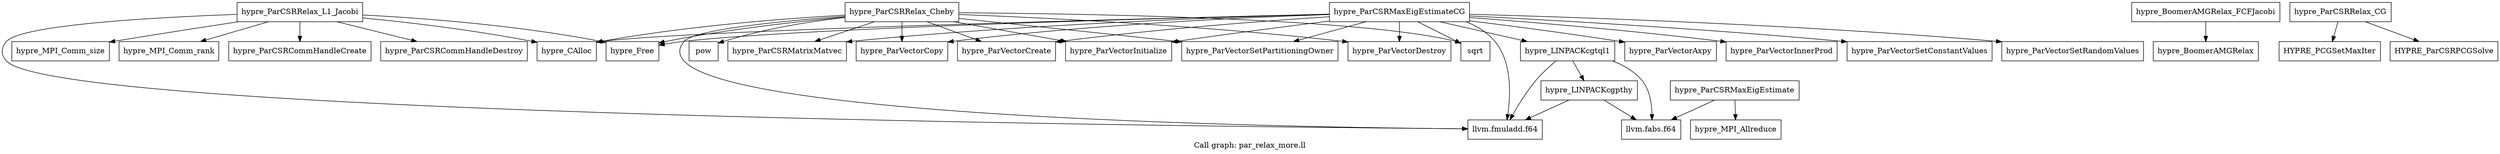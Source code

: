 digraph "Call graph: par_relax_more.ll" {
	label="Call graph: par_relax_more.ll";

	Node0x563942039f80 [shape=record,label="{hypre_ParCSRMaxEigEstimate}"];
	Node0x563942039f80 -> Node0x563942038190;
	Node0x563942039f80 -> Node0x563942034350;
	Node0x563942038190 [shape=record,label="{llvm.fabs.f64}"];
	Node0x563942034350 [shape=record,label="{hypre_MPI_Allreduce}"];
	Node0x563942033520 [shape=record,label="{hypre_ParCSRMaxEigEstimateCG}"];
	Node0x563942033520 -> Node0x56394202dc10;
	Node0x563942033520 -> Node0x56394202c370;
	Node0x563942033520 -> Node0x563941fcab00;
	Node0x563942033520 -> Node0x563941fc15a0;
	Node0x563942033520 -> Node0x563941fcedd0;
	Node0x563942033520 -> Node0x563941faf5a0;
	Node0x563942033520 -> Node0x563941fbb180;
	Node0x563942033520 -> Node0x563941faeff0;
	Node0x563942033520 -> Node0x563941fd3840;
	Node0x563942033520 -> Node0x563941fb9ec0;
	Node0x563942033520 -> Node0x563941fb77f0;
	Node0x563942033520 -> Node0x563941fbb200;
	Node0x563942033520 -> Node0x56394203a260;
	Node0x563942033520 -> Node0x563941faf060;
	Node0x563942033520 -> Node0x563942039fc0;
	Node0x56394202dc10 [shape=record,label="{hypre_ParVectorCreate}"];
	Node0x56394202c370 [shape=record,label="{hypre_ParVectorInitialize}"];
	Node0x563941fcab00 [shape=record,label="{hypre_ParVectorSetPartitioningOwner}"];
	Node0x563942039fc0 [shape=record,label="{hypre_CAlloc}"];
	Node0x563941faf060 [shape=record,label="{hypre_ParVectorSetRandomValues}"];
	Node0x563941faeff0 [shape=record,label="{sqrt}"];
	Node0x56394203a260 [shape=record,label="{hypre_ParVectorSetConstantValues}"];
	Node0x563941fd3840 [shape=record,label="{hypre_ParVectorInnerProd}"];
	Node0x563941fbb200 [shape=record,label="{hypre_ParVectorCopy}"];
	Node0x563941fb77f0 [shape=record,label="{llvm.fmuladd.f64}"];
	Node0x563941fb9ec0 [shape=record,label="{hypre_ParCSRMatrixMatvec}"];
	Node0x563941fbb180 [shape=record,label="{hypre_ParVectorAxpy}"];
	Node0x563941faf5a0 [shape=record,label="{hypre_LINPACKcgtql1}"];
	Node0x563941faf5a0 -> Node0x563942038190;
	Node0x563941faf5a0 -> Node0x563941fb77f0;
	Node0x563941faf5a0 -> Node0x563941fc2bd0;
	Node0x563941fcedd0 [shape=record,label="{hypre_Free}"];
	Node0x563941fc15a0 [shape=record,label="{hypre_ParVectorDestroy}"];
	Node0x563941fc3cc0 [shape=record,label="{hypre_ParCSRRelax_Cheby}"];
	Node0x563941fc3cc0 -> Node0x563941fb77f0;
	Node0x563941fc3cc0 -> Node0x563941fcedd0;
	Node0x563941fc3cc0 -> Node0x563941fc15a0;
	Node0x563941fc3cc0 -> Node0x563941fb9ec0;
	Node0x563941fc3cc0 -> Node0x563941fc53a0;
	Node0x563941fc3cc0 -> Node0x563941faeff0;
	Node0x563941fc3cc0 -> Node0x563941fcab00;
	Node0x563941fc3cc0 -> Node0x56394202c370;
	Node0x563941fc3cc0 -> Node0x56394202dc10;
	Node0x563941fc3cc0 -> Node0x563941fbb200;
	Node0x563941fc3cc0 -> Node0x563942039fc0;
	Node0x563941fc53a0 [shape=record,label="{pow}"];
	Node0x563941fc6590 [shape=record,label="{hypre_BoomerAMGRelax_FCFJacobi}"];
	Node0x563941fc6590 -> Node0x563941fd3530;
	Node0x563941fc9d80 [shape=record,label="{hypre_ParCSRRelax_CG}"];
	Node0x563941fc9d80 -> Node0x563941fcaa10;
	Node0x563941fc9d80 -> Node0x563941fcb1b0;
	Node0x563941fcaa10 [shape=record,label="{HYPRE_PCGSetMaxIter}"];
	Node0x563941fd3530 [shape=record,label="{hypre_BoomerAMGRelax}"];
	Node0x563941fcb1b0 [shape=record,label="{HYPRE_ParCSRPCGSolve}"];
	Node0x563941fc2bd0 [shape=record,label="{hypre_LINPACKcgpthy}"];
	Node0x563941fc2bd0 -> Node0x563942038190;
	Node0x563941fc2bd0 -> Node0x563941fb77f0;
	Node0x563941fcbce0 [shape=record,label="{hypre_ParCSRRelax_L1_Jacobi}"];
	Node0x563941fcbce0 -> Node0x563941fd04d0;
	Node0x563941fcbce0 -> Node0x563941fd3bd0;
	Node0x563941fcbce0 -> Node0x563942039fc0;
	Node0x563941fcbce0 -> Node0x563941fcedd0;
	Node0x563941fcbce0 -> Node0x563941fd4670;
	Node0x563941fcbce0 -> Node0x563941fd4b10;
	Node0x563941fcbce0 -> Node0x563941fb77f0;
	Node0x563941fd04d0 [shape=record,label="{hypre_MPI_Comm_size}"];
	Node0x563941fd3bd0 [shape=record,label="{hypre_MPI_Comm_rank}"];
	Node0x563941fd4670 [shape=record,label="{hypre_ParCSRCommHandleCreate}"];
	Node0x563941fd4b10 [shape=record,label="{hypre_ParCSRCommHandleDestroy}"];
}
